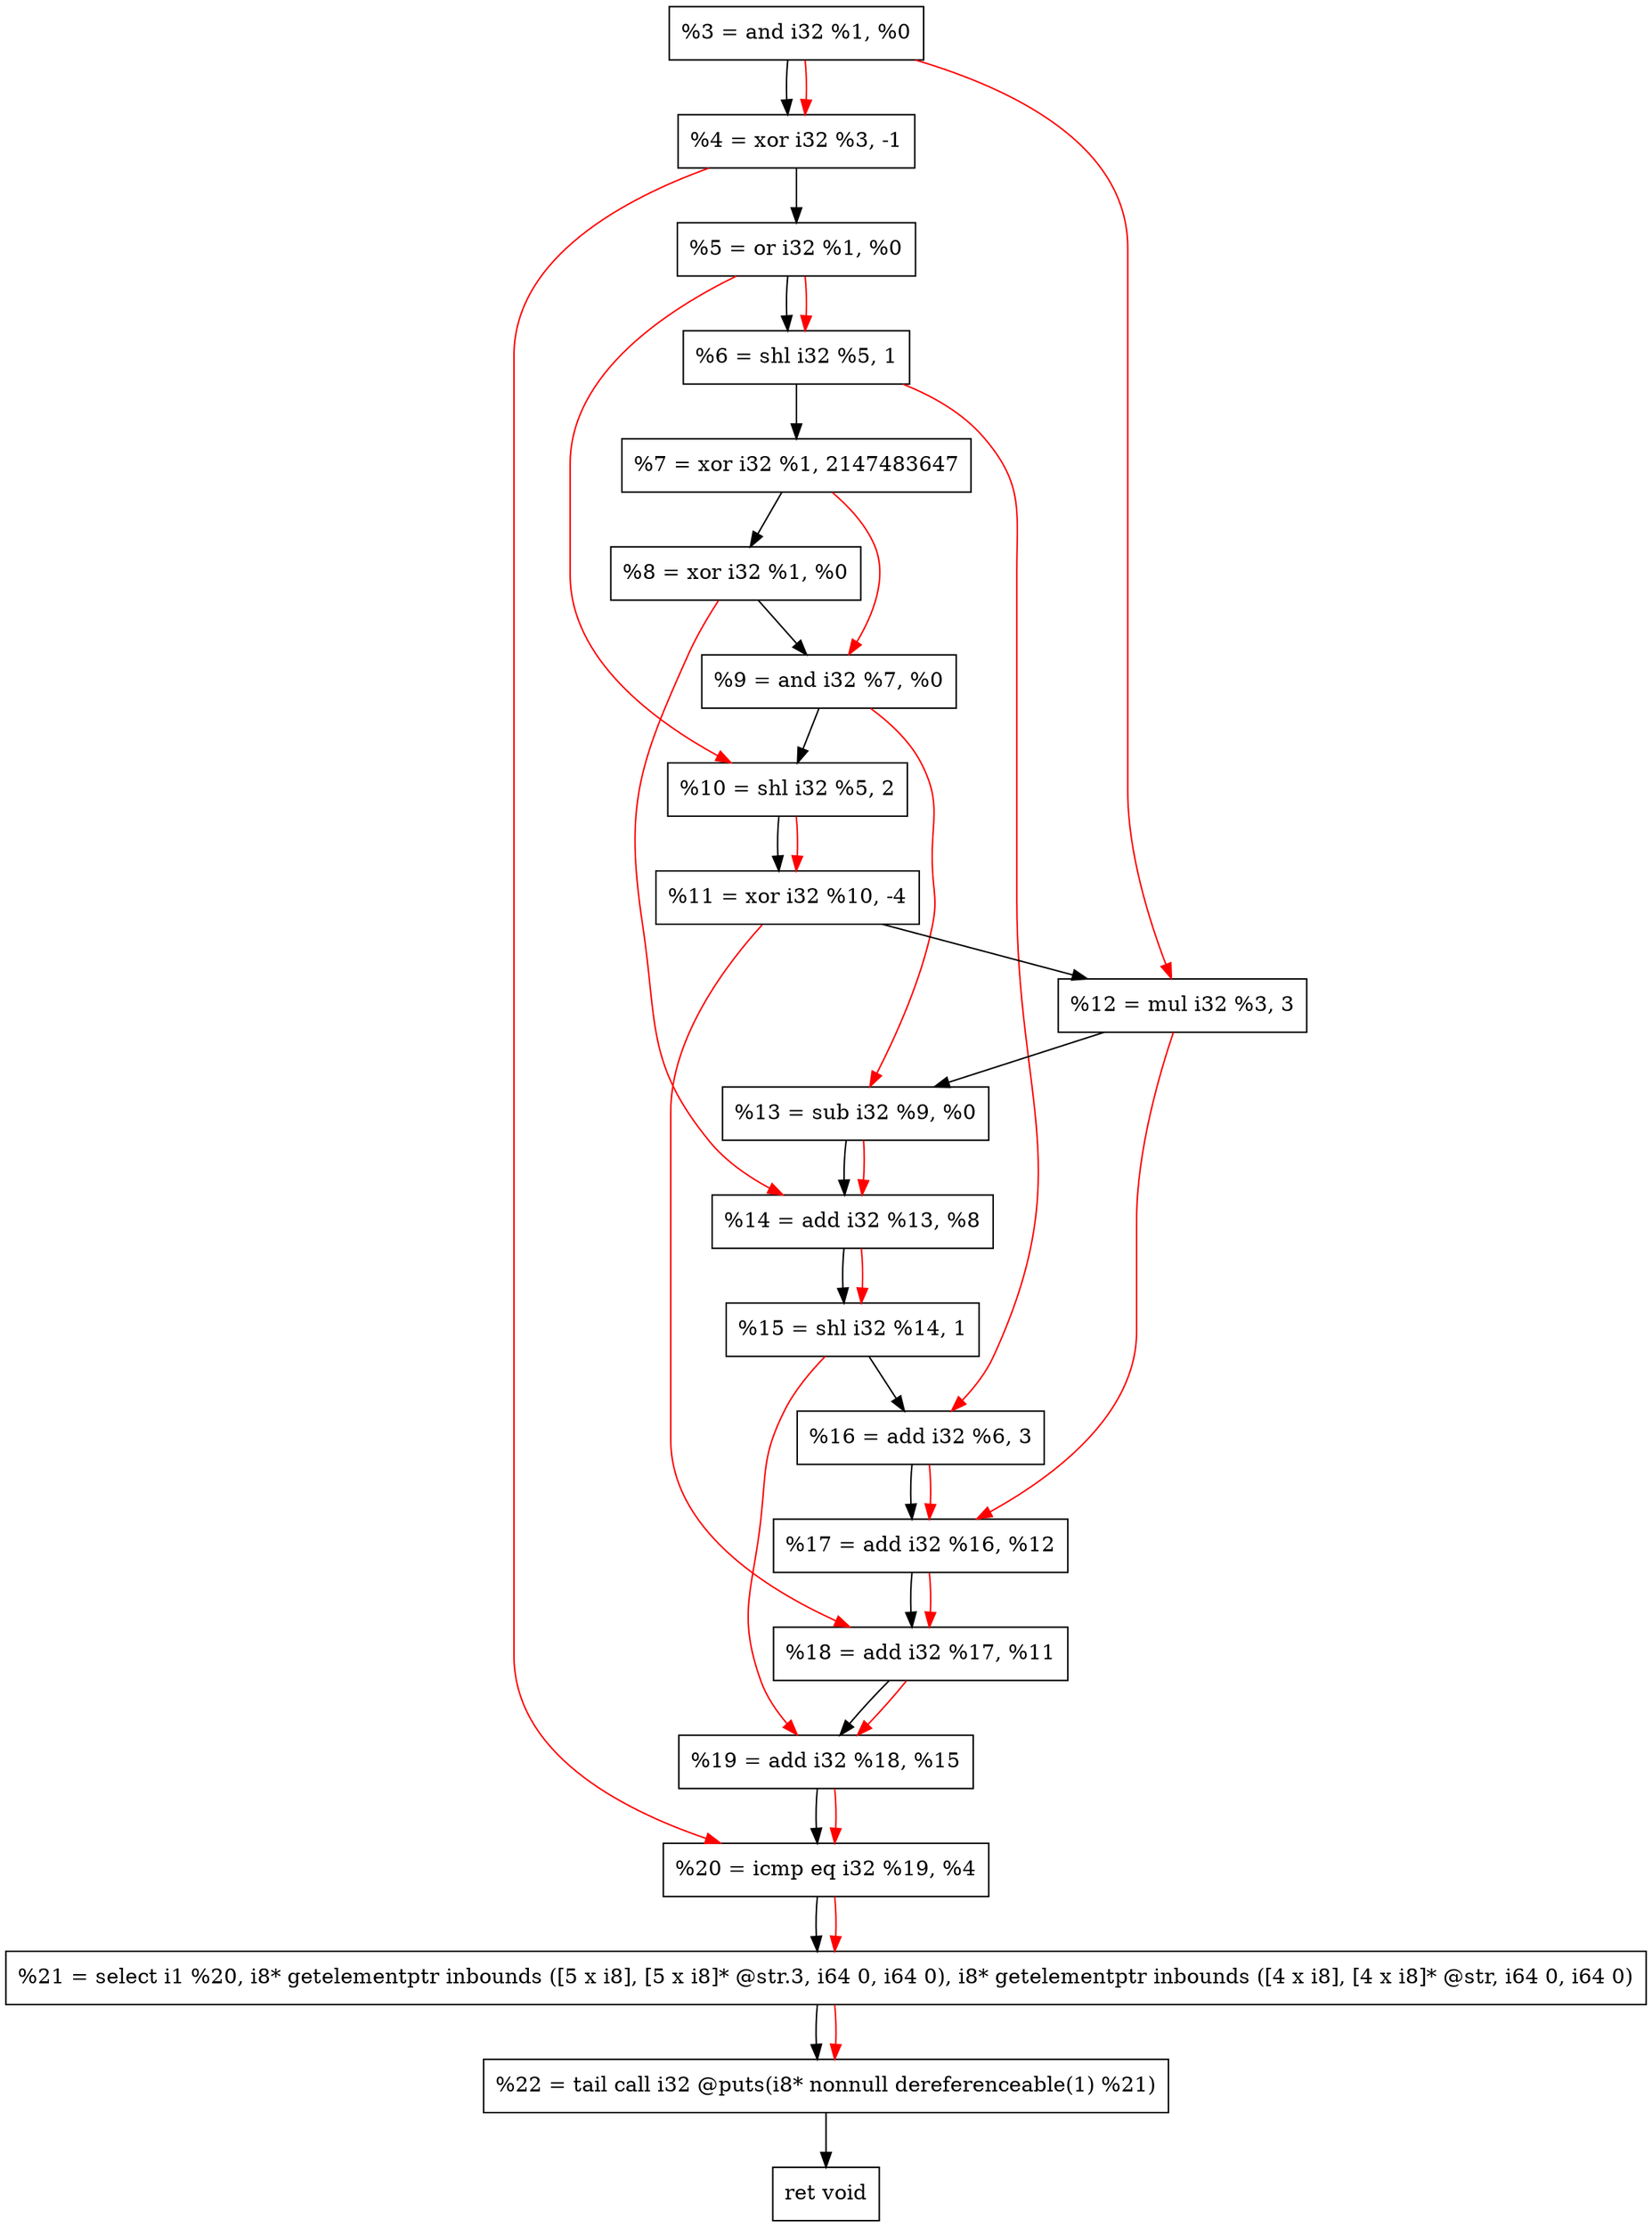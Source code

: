 digraph "DFG for'crackme' function" {
	Node0x1f4c410[shape=record, label="  %3 = and i32 %1, %0"];
	Node0x1f4cac0[shape=record, label="  %4 = xor i32 %3, -1"];
	Node0x1f4cb80[shape=record, label="  %5 = or i32 %1, %0"];
	Node0x1f4cbf0[shape=record, label="  %6 = shl i32 %5, 1"];
	Node0x1f4cc90[shape=record, label="  %7 = xor i32 %1, 2147483647"];
	Node0x1f4cd00[shape=record, label="  %8 = xor i32 %1, %0"];
	Node0x1f4cd70[shape=record, label="  %9 = and i32 %7, %0"];
	Node0x1f4ce10[shape=record, label="  %10 = shl i32 %5, 2"];
	Node0x1f4ceb0[shape=record, label="  %11 = xor i32 %10, -4"];
	Node0x1f4cf50[shape=record, label="  %12 = mul i32 %3, 3"];
	Node0x1f4cfc0[shape=record, label="  %13 = sub i32 %9, %0"];
	Node0x1f4d030[shape=record, label="  %14 = add i32 %13, %8"];
	Node0x1f4d0a0[shape=record, label="  %15 = shl i32 %14, 1"];
	Node0x1f4d110[shape=record, label="  %16 = add i32 %6, 3"];
	Node0x1f4d180[shape=record, label="  %17 = add i32 %16, %12"];
	Node0x1f4d1f0[shape=record, label="  %18 = add i32 %17, %11"];
	Node0x1f4d260[shape=record, label="  %19 = add i32 %18, %15"];
	Node0x1f4d2d0[shape=record, label="  %20 = icmp eq i32 %19, %4"];
	Node0x1eed268[shape=record, label="  %21 = select i1 %20, i8* getelementptr inbounds ([5 x i8], [5 x i8]* @str.3, i64 0, i64 0), i8* getelementptr inbounds ([4 x i8], [4 x i8]* @str, i64 0, i64 0)"];
	Node0x1f4d770[shape=record, label="  %22 = tail call i32 @puts(i8* nonnull dereferenceable(1) %21)"];
	Node0x1f4d7c0[shape=record, label="  ret void"];
	Node0x1f4c410 -> Node0x1f4cac0;
	Node0x1f4cac0 -> Node0x1f4cb80;
	Node0x1f4cb80 -> Node0x1f4cbf0;
	Node0x1f4cbf0 -> Node0x1f4cc90;
	Node0x1f4cc90 -> Node0x1f4cd00;
	Node0x1f4cd00 -> Node0x1f4cd70;
	Node0x1f4cd70 -> Node0x1f4ce10;
	Node0x1f4ce10 -> Node0x1f4ceb0;
	Node0x1f4ceb0 -> Node0x1f4cf50;
	Node0x1f4cf50 -> Node0x1f4cfc0;
	Node0x1f4cfc0 -> Node0x1f4d030;
	Node0x1f4d030 -> Node0x1f4d0a0;
	Node0x1f4d0a0 -> Node0x1f4d110;
	Node0x1f4d110 -> Node0x1f4d180;
	Node0x1f4d180 -> Node0x1f4d1f0;
	Node0x1f4d1f0 -> Node0x1f4d260;
	Node0x1f4d260 -> Node0x1f4d2d0;
	Node0x1f4d2d0 -> Node0x1eed268;
	Node0x1eed268 -> Node0x1f4d770;
	Node0x1f4d770 -> Node0x1f4d7c0;
edge [color=red]
	Node0x1f4c410 -> Node0x1f4cac0;
	Node0x1f4cb80 -> Node0x1f4cbf0;
	Node0x1f4cc90 -> Node0x1f4cd70;
	Node0x1f4cb80 -> Node0x1f4ce10;
	Node0x1f4ce10 -> Node0x1f4ceb0;
	Node0x1f4c410 -> Node0x1f4cf50;
	Node0x1f4cd70 -> Node0x1f4cfc0;
	Node0x1f4cfc0 -> Node0x1f4d030;
	Node0x1f4cd00 -> Node0x1f4d030;
	Node0x1f4d030 -> Node0x1f4d0a0;
	Node0x1f4cbf0 -> Node0x1f4d110;
	Node0x1f4d110 -> Node0x1f4d180;
	Node0x1f4cf50 -> Node0x1f4d180;
	Node0x1f4d180 -> Node0x1f4d1f0;
	Node0x1f4ceb0 -> Node0x1f4d1f0;
	Node0x1f4d1f0 -> Node0x1f4d260;
	Node0x1f4d0a0 -> Node0x1f4d260;
	Node0x1f4d260 -> Node0x1f4d2d0;
	Node0x1f4cac0 -> Node0x1f4d2d0;
	Node0x1f4d2d0 -> Node0x1eed268;
	Node0x1eed268 -> Node0x1f4d770;
}
